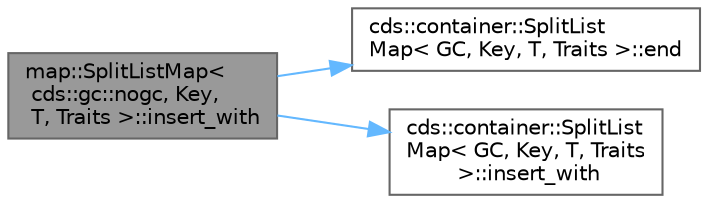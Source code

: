 digraph "map::SplitListMap&lt; cds::gc::nogc, Key, T, Traits &gt;::insert_with"
{
 // LATEX_PDF_SIZE
  bgcolor="transparent";
  edge [fontname=Helvetica,fontsize=10,labelfontname=Helvetica,labelfontsize=10];
  node [fontname=Helvetica,fontsize=10,shape=box,height=0.2,width=0.4];
  rankdir="LR";
  Node1 [id="Node000001",label="map::SplitListMap\<\l cds::gc::nogc, Key,\l T, Traits \>::insert_with",height=0.2,width=0.4,color="gray40", fillcolor="grey60", style="filled", fontcolor="black",tooltip=" "];
  Node1 -> Node2 [id="edge1_Node000001_Node000002",color="steelblue1",style="solid",tooltip=" "];
  Node2 [id="Node000002",label="cds::container::SplitList\lMap\< GC, Key, T, Traits \>::end",height=0.2,width=0.4,color="grey40", fillcolor="white", style="filled",URL="$classcds_1_1container_1_1_split_list_map.html#a0cb6e89e0ffff866e56420352294254a",tooltip=" "];
  Node1 -> Node3 [id="edge2_Node000001_Node000003",color="steelblue1",style="solid",tooltip=" "];
  Node3 [id="Node000003",label="cds::container::SplitList\lMap\< GC, Key, T, Traits\l \>::insert_with",height=0.2,width=0.4,color="grey40", fillcolor="white", style="filled",URL="$classcds_1_1container_1_1_split_list_map.html#af362b2fbe3e4d58f12ed4282cbce4c2d",tooltip=" "];
}
